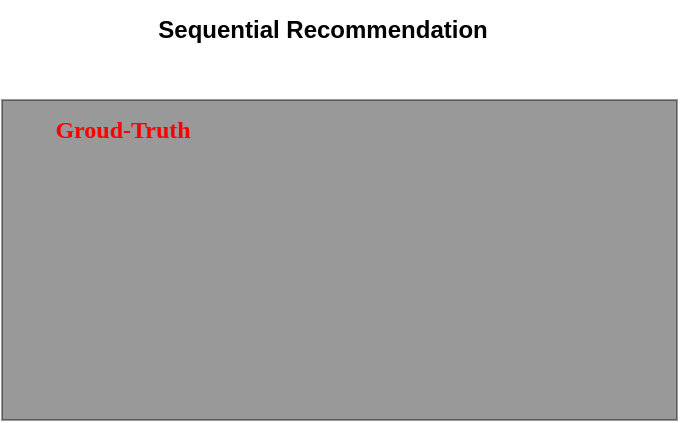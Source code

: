 <mxfile version="26.2.3">
  <diagram name="第 1 页" id="4Uhte5iW8wxBjM6mHcqK">
    <mxGraphModel dx="732" dy="866" grid="1" gridSize="10" guides="1" tooltips="1" connect="1" arrows="1" fold="1" page="1" pageScale="1" pageWidth="827" pageHeight="1169" math="0" shadow="0">
      <root>
        <mxCell id="0" />
        <mxCell id="1" parent="0" />
        <mxCell id="w5DOpi4JoYRosdNognLr-1" value="Sequential Recommendation" style="text;html=1;align=center;verticalAlign=middle;resizable=0;points=[];autosize=1;strokeColor=none;fillColor=none;fontStyle=1" vertex="1" parent="1">
          <mxGeometry x="210" y="170" width="180" height="30" as="geometry" />
        </mxCell>
        <mxCell id="w5DOpi4JoYRosdNognLr-3" value="" style="rounded=0;whiteSpace=wrap;html=1;gradientColor=light-dark(#FFEFD5,#E6F7FF);gradientDirection=south;strokeColor=default;fillColor=default;shadow=0;opacity=40;" vertex="1" parent="1">
          <mxGeometry x="140" y="220" width="337.5" height="160" as="geometry" />
        </mxCell>
        <mxCell id="w5DOpi4JoYRosdNognLr-5" value="Groud-Truth" style="text;html=1;align=center;verticalAlign=middle;resizable=0;points=[];autosize=1;strokeColor=none;fillColor=none;fontStyle=1;fontColor=light-dark(#fa0000, #ededed);fontFamily=Times New Roman;" vertex="1" parent="1">
          <mxGeometry x="160" y="220" width="80" height="30" as="geometry" />
        </mxCell>
      </root>
    </mxGraphModel>
  </diagram>
</mxfile>
